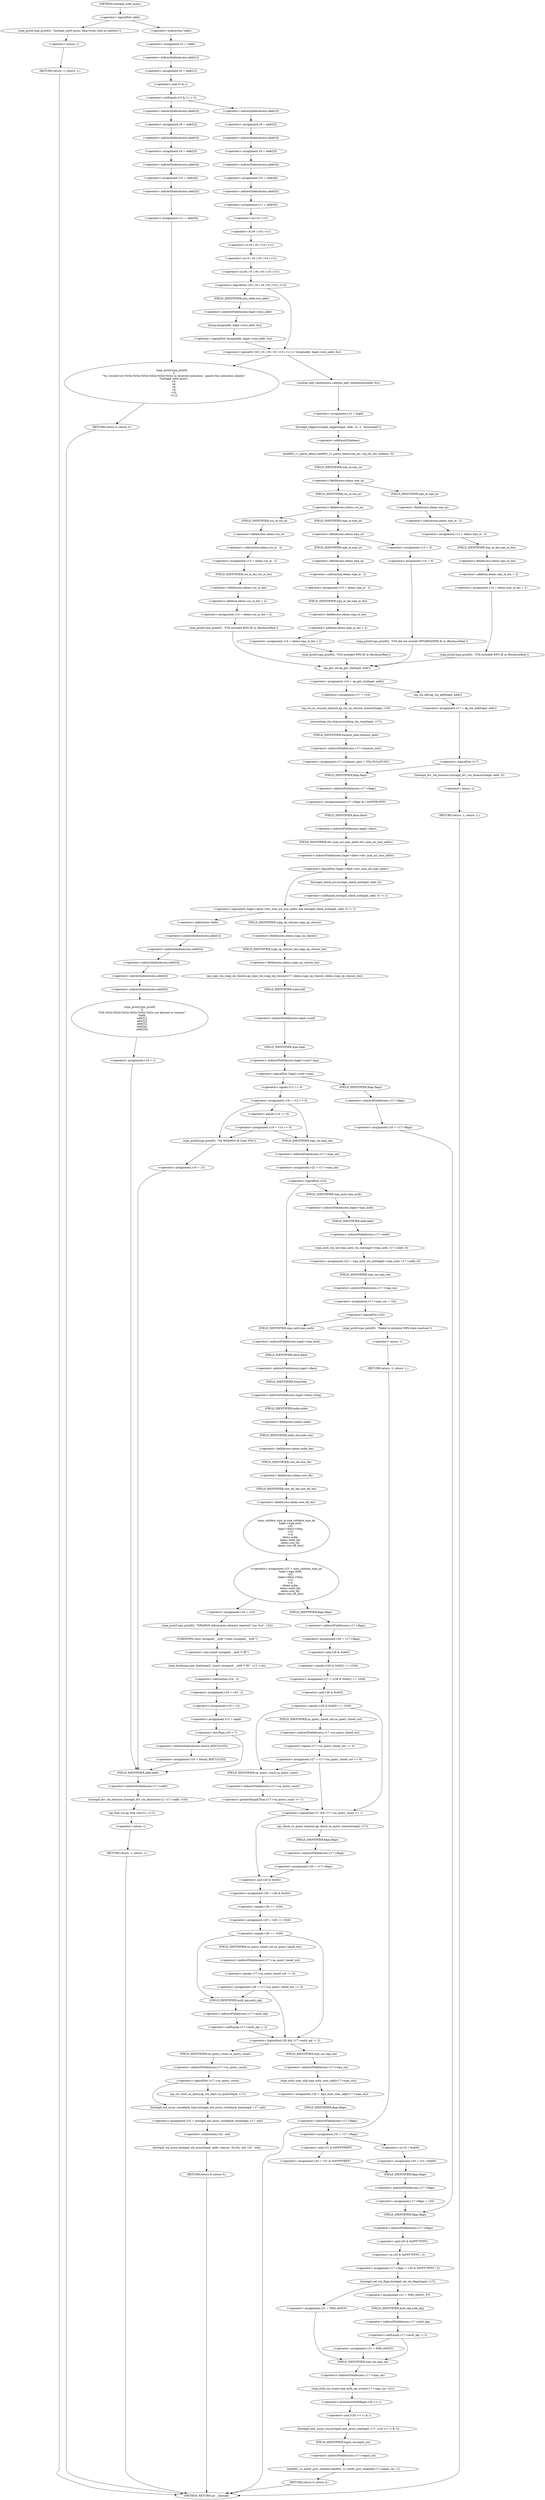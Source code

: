 digraph hostapd_notif_assoc {  
"1000165" [label = "(<operator>.logicalNot,!addr)" ]
"1000168" [label = "(wpa_printf,wpa_printf(2, \"hostapd_notif_assoc: Skip event with no address\"))" ]
"1000171" [label = "(RETURN,return -1;,return -1;)" ]
"1000172" [label = "(<operator>.minus,-1)" ]
"1000174" [label = "(<operator>.assignment,v5 = *addr)" ]
"1000176" [label = "(<operator>.indirection,*addr)" ]
"1000178" [label = "(<operator>.assignment,v6 = addr[1])" ]
"1000180" [label = "(<operator>.indirectIndexAccess,addr[1])" ]
"1000184" [label = "(<operator>.notEquals,(v5 & 1) != 0)" ]
"1000185" [label = "(<operator>.and,v5 & 1)" ]
"1000190" [label = "(<operator>.assignment,v8 = addr[2])" ]
"1000192" [label = "(<operator>.indirectIndexAccess,addr[2])" ]
"1000195" [label = "(<operator>.assignment,v9 = addr[3])" ]
"1000197" [label = "(<operator>.indirectIndexAccess,addr[3])" ]
"1000200" [label = "(<operator>.assignment,v10 = addr[4])" ]
"1000202" [label = "(<operator>.indirectIndexAccess,addr[4])" ]
"1000205" [label = "(<operator>.assignment,v11 = addr[5])" ]
"1000207" [label = "(<operator>.indirectIndexAccess,addr[5])" ]
"1000211" [label = "(wpa_printf,wpa_printf(\n      2,\n      \"%s: Invalid SA=%02x:%02x:%02x:%02x:%02x:%02x in received indication - ignore this indication silently\",\n      \"hostapd_notif_assoc\",\n      v5,\n      v6,\n      v8,\n      v9,\n      v10,\n      v11))" ]
"1000221" [label = "(RETURN,return 0;,return 0;)" ]
"1000223" [label = "(<operator>.assignment,v8 = addr[2])" ]
"1000225" [label = "(<operator>.indirectIndexAccess,addr[2])" ]
"1000228" [label = "(<operator>.assignment,v9 = addr[3])" ]
"1000230" [label = "(<operator>.indirectIndexAccess,addr[3])" ]
"1000233" [label = "(<operator>.assignment,v10 = addr[4])" ]
"1000235" [label = "(<operator>.indirectIndexAccess,addr[4])" ]
"1000238" [label = "(<operator>.assignment,v11 = addr[5])" ]
"1000240" [label = "(<operator>.indirectIndexAccess,addr[5])" ]
"1000244" [label = "(<operator>.logicalOr,!(v6 | v5 | v8 | v9 | v10 | v11) || !bcmp(addr, hapd->own_addr, 6u))" ]
"1000245" [label = "(<operator>.logicalNot,!(v6 | v5 | v8 | v9 | v10 | v11))" ]
"1000246" [label = "(<operator>.or,v6 | v5 | v8 | v9 | v10 | v11)" ]
"1000248" [label = "(<operator>.or,v5 | v8 | v9 | v10 | v11)" ]
"1000250" [label = "(<operator>.or,v8 | v9 | v10 | v11)" ]
"1000252" [label = "(<operator>.or,v9 | v10 | v11)" ]
"1000254" [label = "(<operator>.or,v10 | v11)" ]
"1000257" [label = "(<operator>.logicalNot,!bcmp(addr, hapd->own_addr, 6u))" ]
"1000258" [label = "(bcmp,bcmp(addr, hapd->own_addr, 6u))" ]
"1000260" [label = "(<operator>.indirectFieldAccess,hapd->own_addr)" ]
"1000262" [label = "(FIELD_IDENTIFIER,own_addr,own_addr)" ]
"1000265" [label = "(random_add_randomness,random_add_randomness(addr, 6u))" ]
"1000268" [label = "(<operator>.assignment,v12 = hapd)" ]
"1000271" [label = "(hostapd_logger,hostapd_logger(hapd, addr, 1u, 2, \"associated\"))" ]
"1000277" [label = "(ieee802_11_parse_elems,ieee802_11_parse_elems(req_ies, req_ies_len, &elems, 0))" ]
"1000280" [label = "(<operator>.addressOf,&elems)" ]
"1000284" [label = "(<operator>.fieldAccess,elems.wps_ie)" ]
"1000286" [label = "(FIELD_IDENTIFIER,wps_ie,wps_ie)" ]
"1000288" [label = "(<operator>.assignment,v13 = elems.wps_ie - 2)" ]
"1000290" [label = "(<operator>.subtraction,elems.wps_ie - 2)" ]
"1000291" [label = "(<operator>.fieldAccess,elems.wps_ie)" ]
"1000293" [label = "(FIELD_IDENTIFIER,wps_ie,wps_ie)" ]
"1000295" [label = "(<operator>.assignment,v14 = elems.wps_ie_len + 2)" ]
"1000297" [label = "(<operator>.addition,elems.wps_ie_len + 2)" ]
"1000298" [label = "(<operator>.fieldAccess,elems.wps_ie_len)" ]
"1000300" [label = "(FIELD_IDENTIFIER,wps_ie_len,wps_ie_len)" ]
"1000302" [label = "(wpa_printf,wpa_printf(2, \"STA included WPS IE in (Re)AssocReq\"))" ]
"1000307" [label = "(<operator>.fieldAccess,elems.rsn_ie)" ]
"1000309" [label = "(FIELD_IDENTIFIER,rsn_ie,rsn_ie)" ]
"1000311" [label = "(<operator>.assignment,v13 = elems.rsn_ie - 2)" ]
"1000313" [label = "(<operator>.subtraction,elems.rsn_ie - 2)" ]
"1000314" [label = "(<operator>.fieldAccess,elems.rsn_ie)" ]
"1000316" [label = "(FIELD_IDENTIFIER,rsn_ie,rsn_ie)" ]
"1000318" [label = "(<operator>.assignment,v14 = elems.rsn_ie_len + 2)" ]
"1000320" [label = "(<operator>.addition,elems.rsn_ie_len + 2)" ]
"1000321" [label = "(<operator>.fieldAccess,elems.rsn_ie_len)" ]
"1000323" [label = "(FIELD_IDENTIFIER,rsn_ie_len,rsn_ie_len)" ]
"1000325" [label = "(wpa_printf,wpa_printf(2, \"STA included RSN IE in (Re)AssocReq\"))" ]
"1000330" [label = "(<operator>.fieldAccess,elems.wpa_ie)" ]
"1000332" [label = "(FIELD_IDENTIFIER,wpa_ie,wpa_ie)" ]
"1000334" [label = "(<operator>.assignment,v13 = elems.wpa_ie - 2)" ]
"1000336" [label = "(<operator>.subtraction,elems.wpa_ie - 2)" ]
"1000337" [label = "(<operator>.fieldAccess,elems.wpa_ie)" ]
"1000339" [label = "(FIELD_IDENTIFIER,wpa_ie,wpa_ie)" ]
"1000341" [label = "(<operator>.assignment,v14 = elems.wpa_ie_len + 2)" ]
"1000343" [label = "(<operator>.addition,elems.wpa_ie_len + 2)" ]
"1000344" [label = "(<operator>.fieldAccess,elems.wpa_ie_len)" ]
"1000346" [label = "(FIELD_IDENTIFIER,wpa_ie_len,wpa_ie_len)" ]
"1000348" [label = "(wpa_printf,wpa_printf(2, \"STA included WPA IE in (Re)AssocReq\"))" ]
"1000353" [label = "(<operator>.assignment,v13 = 0)" ]
"1000356" [label = "(<operator>.assignment,v14 = 0)" ]
"1000359" [label = "(wpa_printf,wpa_printf(2, \"STA did not include WPS/RSN/WPA IE in (Re)AssocReq\"))" ]
"1000362" [label = "(<operator>.assignment,v16 = ap_get_sta(hapd, addr))" ]
"1000364" [label = "(ap_get_sta,ap_get_sta(hapd, addr))" ]
"1000370" [label = "(<operator>.assignment,v17 = v16)" ]
"1000373" [label = "(ap_sta_no_session_timeout,ap_sta_no_session_timeout(hapd, v16))" ]
"1000376" [label = "(accounting_sta_stop,accounting_sta_stop(hapd, v17))" ]
"1000379" [label = "(<operator>.assignment,v17->timeout_next = STA_NULLFUNC)" ]
"1000380" [label = "(<operator>.indirectFieldAccess,v17->timeout_next)" ]
"1000382" [label = "(FIELD_IDENTIFIER,timeout_next,timeout_next)" ]
"1000386" [label = "(<operator>.assignment,v17 = ap_sta_add(hapd, addr))" ]
"1000388" [label = "(ap_sta_add,ap_sta_add(hapd, addr))" ]
"1000392" [label = "(<operator>.logicalNot,!v17)" ]
"1000395" [label = "(hostapd_drv_sta_disassoc,hostapd_drv_sta_disassoc(hapd, addr, 5))" ]
"1000399" [label = "(RETURN,return -1;,return -1;)" ]
"1000400" [label = "(<operator>.minus,-1)" ]
"1000402" [label = "(<operators>.assignmentAnd,v17->flags &= 0xFFFECFFF)" ]
"1000403" [label = "(<operator>.indirectFieldAccess,v17->flags)" ]
"1000405" [label = "(FIELD_IDENTIFIER,flags,flags)" ]
"1000408" [label = "(<operator>.logicalAnd,!hapd->iface->drv_max_acl_mac_addrs && hostapd_check_acl(hapd, addr, 0) != 1)" ]
"1000409" [label = "(<operator>.logicalNot,!hapd->iface->drv_max_acl_mac_addrs)" ]
"1000410" [label = "(<operator>.indirectFieldAccess,hapd->iface->drv_max_acl_mac_addrs)" ]
"1000411" [label = "(<operator>.indirectFieldAccess,hapd->iface)" ]
"1000413" [label = "(FIELD_IDENTIFIER,iface,iface)" ]
"1000414" [label = "(FIELD_IDENTIFIER,drv_max_acl_mac_addrs,drv_max_acl_mac_addrs)" ]
"1000415" [label = "(<operator>.notEquals,hostapd_check_acl(hapd, addr, 0) != 1)" ]
"1000416" [label = "(hostapd_check_acl,hostapd_check_acl(hapd, addr, 0))" ]
"1000422" [label = "(wpa_printf,wpa_printf(\n      3,\n      \"STA %02x:%02x:%02x:%02x:%02x:%02x not allowed to connect\",\n      *addr,\n      addr[1],\n      addr[2],\n      addr[3],\n      addr[4],\n      addr[5]))" ]
"1000425" [label = "(<operator>.indirection,*addr)" ]
"1000427" [label = "(<operator>.indirectIndexAccess,addr[1])" ]
"1000430" [label = "(<operator>.indirectIndexAccess,addr[2])" ]
"1000433" [label = "(<operator>.indirectIndexAccess,addr[3])" ]
"1000436" [label = "(<operator>.indirectIndexAccess,addr[4])" ]
"1000439" [label = "(<operator>.indirectIndexAccess,addr[5])" ]
"1000442" [label = "(<operator>.assignment,v19 = 1)" ]
"1000446" [label = "(ap_copy_sta_supp_op_classes,ap_copy_sta_supp_op_classes(v17, elems.supp_op_classes, elems.supp_op_classes_len))" ]
"1000448" [label = "(<operator>.fieldAccess,elems.supp_op_classes)" ]
"1000450" [label = "(FIELD_IDENTIFIER,supp_op_classes,supp_op_classes)" ]
"1000451" [label = "(<operator>.fieldAccess,elems.supp_op_classes_len)" ]
"1000453" [label = "(FIELD_IDENTIFIER,supp_op_classes_len,supp_op_classes_len)" ]
"1000455" [label = "(<operator>.logicalNot,!hapd->conf->wpa)" ]
"1000456" [label = "(<operator>.indirectFieldAccess,hapd->conf->wpa)" ]
"1000457" [label = "(<operator>.indirectFieldAccess,hapd->conf)" ]
"1000459" [label = "(FIELD_IDENTIFIER,conf,conf)" ]
"1000460" [label = "(FIELD_IDENTIFIER,wpa,wpa)" ]
"1000462" [label = "(<operator>.assignment,v20 = v17->flags)" ]
"1000464" [label = "(<operator>.indirectFieldAccess,v17->flags)" ]
"1000466" [label = "(FIELD_IDENTIFIER,flags,flags)" ]
"1000468" [label = "(<operator>.assignment,v18 = v13 == 0)" ]
"1000470" [label = "(<operator>.equals,v13 == 0)" ]
"1000475" [label = "(<operator>.assignment,v18 = v14 == 0)" ]
"1000477" [label = "(<operator>.equals,v14 == 0)" ]
"1000483" [label = "(wpa_printf,wpa_printf(2, \"No WPA/RSN IE from STA\"))" ]
"1000486" [label = "(<operator>.assignment,v19 = 13)" ]
"1000490" [label = "(hostapd_drv_sta_disassoc,hostapd_drv_sta_disassoc(v12, v17->addr, v19))" ]
"1000492" [label = "(<operator>.indirectFieldAccess,v17->addr)" ]
"1000494" [label = "(FIELD_IDENTIFIER,addr,addr)" ]
"1000496" [label = "(ap_free_sta,ap_free_sta(v12, v17))" ]
"1000499" [label = "(RETURN,return -1;,return -1;)" ]
"1000500" [label = "(<operator>.minus,-1)" ]
"1000502" [label = "(<operator>.assignment,v22 = v17->wpa_sm)" ]
"1000504" [label = "(<operator>.indirectFieldAccess,v17->wpa_sm)" ]
"1000506" [label = "(FIELD_IDENTIFIER,wpa_sm,wpa_sm)" ]
"1000508" [label = "(<operator>.logicalNot,!v22)" ]
"1000511" [label = "(<operator>.assignment,v22 = wpa_auth_sta_init(hapd->wpa_auth, v17->addr, 0))" ]
"1000513" [label = "(wpa_auth_sta_init,wpa_auth_sta_init(hapd->wpa_auth, v17->addr, 0))" ]
"1000514" [label = "(<operator>.indirectFieldAccess,hapd->wpa_auth)" ]
"1000516" [label = "(FIELD_IDENTIFIER,wpa_auth,wpa_auth)" ]
"1000517" [label = "(<operator>.indirectFieldAccess,v17->addr)" ]
"1000519" [label = "(FIELD_IDENTIFIER,addr,addr)" ]
"1000521" [label = "(<operator>.assignment,v17->wpa_sm = v22)" ]
"1000522" [label = "(<operator>.indirectFieldAccess,v17->wpa_sm)" ]
"1000524" [label = "(FIELD_IDENTIFIER,wpa_sm,wpa_sm)" ]
"1000527" [label = "(<operator>.logicalNot,!v22)" ]
"1000530" [label = "(wpa_printf,wpa_printf(5, \"Failed to initialize WPA state machine\"))" ]
"1000533" [label = "(RETURN,return -1;,return -1;)" ]
"1000534" [label = "(<operator>.minus,-1)" ]
"1000536" [label = "(<operator>.assignment,v23 = wpa_validate_wpa_ie(\n          hapd->wpa_auth,\n          v22,\n          hapd->iface->freq,\n          v13,\n          v14,\n          elems.mdie,\n          elems.mdie_len,\n          elems.owe_dh,\n          elems.owe_dh_len))" ]
"1000538" [label = "(wpa_validate_wpa_ie,wpa_validate_wpa_ie(\n          hapd->wpa_auth,\n          v22,\n          hapd->iface->freq,\n          v13,\n          v14,\n          elems.mdie,\n          elems.mdie_len,\n          elems.owe_dh,\n          elems.owe_dh_len))" ]
"1000539" [label = "(<operator>.indirectFieldAccess,hapd->wpa_auth)" ]
"1000541" [label = "(FIELD_IDENTIFIER,wpa_auth,wpa_auth)" ]
"1000543" [label = "(<operator>.indirectFieldAccess,hapd->iface->freq)" ]
"1000544" [label = "(<operator>.indirectFieldAccess,hapd->iface)" ]
"1000546" [label = "(FIELD_IDENTIFIER,iface,iface)" ]
"1000547" [label = "(FIELD_IDENTIFIER,freq,freq)" ]
"1000550" [label = "(<operator>.fieldAccess,elems.mdie)" ]
"1000552" [label = "(FIELD_IDENTIFIER,mdie,mdie)" ]
"1000553" [label = "(<operator>.fieldAccess,elems.mdie_len)" ]
"1000555" [label = "(FIELD_IDENTIFIER,mdie_len,mdie_len)" ]
"1000556" [label = "(<operator>.fieldAccess,elems.owe_dh)" ]
"1000558" [label = "(FIELD_IDENTIFIER,owe_dh,owe_dh)" ]
"1000559" [label = "(<operator>.fieldAccess,elems.owe_dh_len)" ]
"1000561" [label = "(FIELD_IDENTIFIER,owe_dh_len,owe_dh_len)" ]
"1000565" [label = "(<operator>.assignment,v24 = v23)" ]
"1000568" [label = "(wpa_printf,wpa_printf(2, \"WPA/RSN information element rejected? (res %u)\", v23))" ]
"1000572" [label = "(wpa_hexdump,wpa_hexdump(2, (const unsigned __int8 *)\"IE\", v13, v14))" ]
"1000574" [label = "(<operator>.cast,(const unsigned __int8 *)\"IE\")" ]
"1000575" [label = "(UNKNOWN,const unsigned __int8 *,const unsigned __int8 *)" ]
"1000579" [label = "(<operator>.assignment,v25 = v24 - 2)" ]
"1000581" [label = "(<operator>.subtraction,v24 - 2)" ]
"1000584" [label = "(<operator>.assignment,v19 = 13)" ]
"1000587" [label = "(<operator>.assignment,v12 = hapd)" ]
"1000591" [label = "(<operator>.lessThan,v25 < 7)" ]
"1000594" [label = "(<operator>.assignment,v19 = dword_9EE7C[v25])" ]
"1000596" [label = "(<operator>.indirectIndexAccess,dword_9EE7C[v25])" ]
"1000600" [label = "(<operator>.assignment,v26 = v17->flags)" ]
"1000602" [label = "(<operator>.indirectFieldAccess,v17->flags)" ]
"1000604" [label = "(FIELD_IDENTIFIER,flags,flags)" ]
"1000605" [label = "(<operator>.assignment,v27 = (v26 & 0x402) == 1026)" ]
"1000607" [label = "(<operator>.equals,(v26 & 0x402) == 1026)" ]
"1000608" [label = "(<operator>.and,v26 & 0x402)" ]
"1000613" [label = "(<operator>.equals,(v26 & 0x402) == 1026)" ]
"1000614" [label = "(<operator>.and,v26 & 0x402)" ]
"1000618" [label = "(<operator>.assignment,v27 = v17->sa_query_timed_out == 0)" ]
"1000620" [label = "(<operator>.equals,v17->sa_query_timed_out == 0)" ]
"1000621" [label = "(<operator>.indirectFieldAccess,v17->sa_query_timed_out)" ]
"1000623" [label = "(FIELD_IDENTIFIER,sa_query_timed_out,sa_query_timed_out)" ]
"1000626" [label = "(<operator>.logicalAnd,v27 && v17->sa_query_count >= 1)" ]
"1000628" [label = "(<operator>.greaterEqualsThan,v17->sa_query_count >= 1)" ]
"1000629" [label = "(<operator>.indirectFieldAccess,v17->sa_query_count)" ]
"1000631" [label = "(FIELD_IDENTIFIER,sa_query_count,sa_query_count)" ]
"1000634" [label = "(ap_check_sa_query_timeout,ap_check_sa_query_timeout(hapd, v17))" ]
"1000637" [label = "(<operator>.assignment,v26 = v17->flags)" ]
"1000639" [label = "(<operator>.indirectFieldAccess,v17->flags)" ]
"1000641" [label = "(FIELD_IDENTIFIER,flags,flags)" ]
"1000642" [label = "(<operator>.assignment,v28 = v26 & 0x402)" ]
"1000644" [label = "(<operator>.and,v26 & 0x402)" ]
"1000647" [label = "(<operator>.assignment,v29 = v28 == 1026)" ]
"1000649" [label = "(<operator>.equals,v28 == 1026)" ]
"1000653" [label = "(<operator>.equals,v28 == 1026)" ]
"1000656" [label = "(<operator>.assignment,v29 = v17->sa_query_timed_out == 0)" ]
"1000658" [label = "(<operator>.equals,v17->sa_query_timed_out == 0)" ]
"1000659" [label = "(<operator>.indirectFieldAccess,v17->sa_query_timed_out)" ]
"1000661" [label = "(FIELD_IDENTIFIER,sa_query_timed_out,sa_query_timed_out)" ]
"1000664" [label = "(<operator>.logicalAnd,v29 && v17->auth_alg != 2)" ]
"1000666" [label = "(<operator>.notEquals,v17->auth_alg != 2)" ]
"1000667" [label = "(<operator>.indirectFieldAccess,v17->auth_alg)" ]
"1000669" [label = "(FIELD_IDENTIFIER,auth_alg,auth_alg)" ]
"1000673" [label = "(<operator>.logicalNot,!v17->sa_query_count)" ]
"1000674" [label = "(<operator>.indirectFieldAccess,v17->sa_query_count)" ]
"1000676" [label = "(FIELD_IDENTIFIER,sa_query_count,sa_query_count)" ]
"1000677" [label = "(ap_sta_start_sa_query,ap_sta_start_sa_query(hapd, v17))" ]
"1000680" [label = "(<operator>.assignment,v32 = hostapd_eid_assoc_comeback_time(hapd, v17, eid))" ]
"1000682" [label = "(hostapd_eid_assoc_comeback_time,hostapd_eid_assoc_comeback_time(hapd, v17, eid))" ]
"1000686" [label = "(hostapd_sta_assoc,hostapd_sta_assoc(hapd, addr, reassoc, 0x1Eu, eid, v32 - eid))" ]
"1000692" [label = "(<operator>.subtraction,v32 - eid)" ]
"1000695" [label = "(RETURN,return 0;,return 0;)" ]
"1000697" [label = "(<operator>.assignment,v30 = wpa_auth_uses_mfp(v17->wpa_sm))" ]
"1000699" [label = "(wpa_auth_uses_mfp,wpa_auth_uses_mfp(v17->wpa_sm))" ]
"1000700" [label = "(<operator>.indirectFieldAccess,v17->wpa_sm)" ]
"1000702" [label = "(FIELD_IDENTIFIER,wpa_sm,wpa_sm)" ]
"1000703" [label = "(<operator>.assignment,v31 = v17->flags)" ]
"1000705" [label = "(<operator>.indirectFieldAccess,v17->flags)" ]
"1000707" [label = "(FIELD_IDENTIFIER,flags,flags)" ]
"1000710" [label = "(<operator>.assignment,v20 = v31 | 0x400)" ]
"1000712" [label = "(<operator>.or,v31 | 0x400)" ]
"1000716" [label = "(<operator>.assignment,v20 = v31 & 0xFFFFFBFF)" ]
"1000718" [label = "(<operator>.and,v31 & 0xFFFFFBFF)" ]
"1000721" [label = "(<operator>.assignment,v17->flags = v20)" ]
"1000722" [label = "(<operator>.indirectFieldAccess,v17->flags)" ]
"1000724" [label = "(FIELD_IDENTIFIER,flags,flags)" ]
"1000727" [label = "(<operator>.assignment,v17->flags = v20 & 0xFFF7FFFC | 3)" ]
"1000728" [label = "(<operator>.indirectFieldAccess,v17->flags)" ]
"1000730" [label = "(FIELD_IDENTIFIER,flags,flags)" ]
"1000731" [label = "(<operator>.or,v20 & 0xFFF7FFFC | 3)" ]
"1000732" [label = "(<operator>.and,v20 & 0xFFF7FFFC)" ]
"1000736" [label = "(hostapd_set_sta_flags,hostapd_set_sta_flags(hapd, v17))" ]
"1000742" [label = "(<operator>.assignment,v21 = WPA_ASSOC_FT)" ]
"1000746" [label = "(<operator>.notEquals,v17->auth_alg != 2)" ]
"1000747" [label = "(<operator>.indirectFieldAccess,v17->auth_alg)" ]
"1000749" [label = "(FIELD_IDENTIFIER,auth_alg,auth_alg)" ]
"1000751" [label = "(<operator>.assignment,v21 = WPA_ASSOC)" ]
"1000756" [label = "(<operator>.assignment,v21 = WPA_ASSOC)" ]
"1000759" [label = "(wpa_auth_sm_event,wpa_auth_sm_event(v17->wpa_sm, v21))" ]
"1000760" [label = "(<operator>.indirectFieldAccess,v17->wpa_sm)" ]
"1000762" [label = "(FIELD_IDENTIFIER,wpa_sm,wpa_sm)" ]
"1000764" [label = "(hostapd_new_assoc_sta,hostapd_new_assoc_sta(hapd, v17, (v20 >> 1) & 1))" ]
"1000767" [label = "(<operator>.and,(v20 >> 1) & 1)" ]
"1000768" [label = "(<operator>.arithmeticShiftRight,v20 >> 1)" ]
"1000772" [label = "(ieee802_1x_notify_port_enabled,ieee802_1x_notify_port_enabled(v17->eapol_sm, 1))" ]
"1000773" [label = "(<operator>.indirectFieldAccess,v17->eapol_sm)" ]
"1000775" [label = "(FIELD_IDENTIFIER,eapol_sm,eapol_sm)" ]
"1000777" [label = "(RETURN,return 0;,return 0;)" ]
"1000129" [label = "(METHOD,hostapd_notif_assoc)" ]
"1000779" [label = "(METHOD_RETURN,int __fastcall)" ]
  "1000165" -> "1000168" 
  "1000165" -> "1000176" 
  "1000168" -> "1000172" 
  "1000171" -> "1000779" 
  "1000172" -> "1000171" 
  "1000174" -> "1000180" 
  "1000176" -> "1000174" 
  "1000178" -> "1000185" 
  "1000180" -> "1000178" 
  "1000184" -> "1000192" 
  "1000184" -> "1000225" 
  "1000185" -> "1000184" 
  "1000190" -> "1000197" 
  "1000192" -> "1000190" 
  "1000195" -> "1000202" 
  "1000197" -> "1000195" 
  "1000200" -> "1000207" 
  "1000202" -> "1000200" 
  "1000205" -> "1000211" 
  "1000207" -> "1000205" 
  "1000211" -> "1000221" 
  "1000221" -> "1000779" 
  "1000223" -> "1000230" 
  "1000225" -> "1000223" 
  "1000228" -> "1000235" 
  "1000230" -> "1000228" 
  "1000233" -> "1000240" 
  "1000235" -> "1000233" 
  "1000238" -> "1000254" 
  "1000240" -> "1000238" 
  "1000244" -> "1000211" 
  "1000244" -> "1000265" 
  "1000245" -> "1000244" 
  "1000245" -> "1000262" 
  "1000246" -> "1000245" 
  "1000248" -> "1000246" 
  "1000250" -> "1000248" 
  "1000252" -> "1000250" 
  "1000254" -> "1000252" 
  "1000257" -> "1000244" 
  "1000258" -> "1000257" 
  "1000260" -> "1000258" 
  "1000262" -> "1000260" 
  "1000265" -> "1000268" 
  "1000268" -> "1000271" 
  "1000271" -> "1000280" 
  "1000277" -> "1000286" 
  "1000280" -> "1000277" 
  "1000284" -> "1000293" 
  "1000284" -> "1000309" 
  "1000286" -> "1000284" 
  "1000288" -> "1000300" 
  "1000290" -> "1000288" 
  "1000291" -> "1000290" 
  "1000293" -> "1000291" 
  "1000295" -> "1000302" 
  "1000297" -> "1000295" 
  "1000298" -> "1000297" 
  "1000300" -> "1000298" 
  "1000302" -> "1000364" 
  "1000307" -> "1000316" 
  "1000307" -> "1000332" 
  "1000309" -> "1000307" 
  "1000311" -> "1000323" 
  "1000313" -> "1000311" 
  "1000314" -> "1000313" 
  "1000316" -> "1000314" 
  "1000318" -> "1000325" 
  "1000320" -> "1000318" 
  "1000321" -> "1000320" 
  "1000323" -> "1000321" 
  "1000325" -> "1000364" 
  "1000330" -> "1000339" 
  "1000330" -> "1000353" 
  "1000332" -> "1000330" 
  "1000334" -> "1000346" 
  "1000336" -> "1000334" 
  "1000337" -> "1000336" 
  "1000339" -> "1000337" 
  "1000341" -> "1000348" 
  "1000343" -> "1000341" 
  "1000344" -> "1000343" 
  "1000346" -> "1000344" 
  "1000348" -> "1000364" 
  "1000353" -> "1000356" 
  "1000356" -> "1000359" 
  "1000359" -> "1000364" 
  "1000362" -> "1000370" 
  "1000362" -> "1000388" 
  "1000364" -> "1000362" 
  "1000370" -> "1000373" 
  "1000373" -> "1000376" 
  "1000376" -> "1000382" 
  "1000379" -> "1000405" 
  "1000380" -> "1000379" 
  "1000382" -> "1000380" 
  "1000386" -> "1000392" 
  "1000388" -> "1000386" 
  "1000392" -> "1000395" 
  "1000392" -> "1000405" 
  "1000395" -> "1000400" 
  "1000399" -> "1000779" 
  "1000400" -> "1000399" 
  "1000402" -> "1000413" 
  "1000403" -> "1000402" 
  "1000405" -> "1000403" 
  "1000408" -> "1000425" 
  "1000408" -> "1000450" 
  "1000409" -> "1000408" 
  "1000409" -> "1000416" 
  "1000410" -> "1000409" 
  "1000411" -> "1000414" 
  "1000413" -> "1000411" 
  "1000414" -> "1000410" 
  "1000415" -> "1000408" 
  "1000416" -> "1000415" 
  "1000422" -> "1000442" 
  "1000425" -> "1000427" 
  "1000427" -> "1000430" 
  "1000430" -> "1000433" 
  "1000433" -> "1000436" 
  "1000436" -> "1000439" 
  "1000439" -> "1000422" 
  "1000442" -> "1000494" 
  "1000446" -> "1000459" 
  "1000448" -> "1000453" 
  "1000450" -> "1000448" 
  "1000451" -> "1000446" 
  "1000453" -> "1000451" 
  "1000455" -> "1000466" 
  "1000455" -> "1000470" 
  "1000456" -> "1000455" 
  "1000457" -> "1000460" 
  "1000459" -> "1000457" 
  "1000460" -> "1000456" 
  "1000462" -> "1000730" 
  "1000464" -> "1000462" 
  "1000466" -> "1000464" 
  "1000468" -> "1000477" 
  "1000468" -> "1000483" 
  "1000468" -> "1000506" 
  "1000470" -> "1000468" 
  "1000475" -> "1000483" 
  "1000475" -> "1000506" 
  "1000477" -> "1000475" 
  "1000483" -> "1000486" 
  "1000486" -> "1000494" 
  "1000490" -> "1000496" 
  "1000492" -> "1000490" 
  "1000494" -> "1000492" 
  "1000496" -> "1000500" 
  "1000499" -> "1000779" 
  "1000500" -> "1000499" 
  "1000502" -> "1000508" 
  "1000504" -> "1000502" 
  "1000506" -> "1000504" 
  "1000508" -> "1000516" 
  "1000508" -> "1000541" 
  "1000511" -> "1000524" 
  "1000513" -> "1000511" 
  "1000514" -> "1000519" 
  "1000516" -> "1000514" 
  "1000517" -> "1000513" 
  "1000519" -> "1000517" 
  "1000521" -> "1000527" 
  "1000522" -> "1000521" 
  "1000524" -> "1000522" 
  "1000527" -> "1000530" 
  "1000527" -> "1000541" 
  "1000530" -> "1000534" 
  "1000533" -> "1000779" 
  "1000534" -> "1000533" 
  "1000536" -> "1000565" 
  "1000536" -> "1000604" 
  "1000538" -> "1000536" 
  "1000539" -> "1000546" 
  "1000541" -> "1000539" 
  "1000543" -> "1000552" 
  "1000544" -> "1000547" 
  "1000546" -> "1000544" 
  "1000547" -> "1000543" 
  "1000550" -> "1000555" 
  "1000552" -> "1000550" 
  "1000553" -> "1000558" 
  "1000555" -> "1000553" 
  "1000556" -> "1000561" 
  "1000558" -> "1000556" 
  "1000559" -> "1000538" 
  "1000561" -> "1000559" 
  "1000565" -> "1000568" 
  "1000568" -> "1000575" 
  "1000572" -> "1000581" 
  "1000574" -> "1000572" 
  "1000575" -> "1000574" 
  "1000579" -> "1000584" 
  "1000581" -> "1000579" 
  "1000584" -> "1000587" 
  "1000587" -> "1000591" 
  "1000591" -> "1000596" 
  "1000591" -> "1000494" 
  "1000594" -> "1000494" 
  "1000596" -> "1000594" 
  "1000600" -> "1000608" 
  "1000602" -> "1000600" 
  "1000604" -> "1000602" 
  "1000605" -> "1000614" 
  "1000607" -> "1000605" 
  "1000608" -> "1000607" 
  "1000613" -> "1000623" 
  "1000613" -> "1000626" 
  "1000613" -> "1000631" 
  "1000614" -> "1000613" 
  "1000618" -> "1000626" 
  "1000618" -> "1000631" 
  "1000620" -> "1000618" 
  "1000621" -> "1000620" 
  "1000623" -> "1000621" 
  "1000626" -> "1000634" 
  "1000626" -> "1000644" 
  "1000628" -> "1000626" 
  "1000629" -> "1000628" 
  "1000631" -> "1000629" 
  "1000634" -> "1000641" 
  "1000637" -> "1000644" 
  "1000639" -> "1000637" 
  "1000641" -> "1000639" 
  "1000642" -> "1000649" 
  "1000644" -> "1000642" 
  "1000647" -> "1000653" 
  "1000649" -> "1000647" 
  "1000653" -> "1000661" 
  "1000653" -> "1000664" 
  "1000653" -> "1000669" 
  "1000656" -> "1000664" 
  "1000656" -> "1000669" 
  "1000658" -> "1000656" 
  "1000659" -> "1000658" 
  "1000661" -> "1000659" 
  "1000664" -> "1000676" 
  "1000664" -> "1000702" 
  "1000666" -> "1000664" 
  "1000667" -> "1000666" 
  "1000669" -> "1000667" 
  "1000673" -> "1000677" 
  "1000673" -> "1000682" 
  "1000674" -> "1000673" 
  "1000676" -> "1000674" 
  "1000677" -> "1000682" 
  "1000680" -> "1000692" 
  "1000682" -> "1000680" 
  "1000686" -> "1000695" 
  "1000692" -> "1000686" 
  "1000695" -> "1000779" 
  "1000697" -> "1000707" 
  "1000699" -> "1000697" 
  "1000700" -> "1000699" 
  "1000702" -> "1000700" 
  "1000703" -> "1000712" 
  "1000703" -> "1000718" 
  "1000705" -> "1000703" 
  "1000707" -> "1000705" 
  "1000710" -> "1000724" 
  "1000712" -> "1000710" 
  "1000716" -> "1000724" 
  "1000718" -> "1000716" 
  "1000721" -> "1000730" 
  "1000722" -> "1000721" 
  "1000724" -> "1000722" 
  "1000727" -> "1000736" 
  "1000728" -> "1000732" 
  "1000730" -> "1000728" 
  "1000731" -> "1000727" 
  "1000732" -> "1000731" 
  "1000736" -> "1000742" 
  "1000736" -> "1000756" 
  "1000742" -> "1000749" 
  "1000746" -> "1000751" 
  "1000746" -> "1000762" 
  "1000747" -> "1000746" 
  "1000749" -> "1000747" 
  "1000751" -> "1000762" 
  "1000756" -> "1000762" 
  "1000759" -> "1000768" 
  "1000760" -> "1000759" 
  "1000762" -> "1000760" 
  "1000764" -> "1000775" 
  "1000767" -> "1000764" 
  "1000768" -> "1000767" 
  "1000772" -> "1000777" 
  "1000773" -> "1000772" 
  "1000775" -> "1000773" 
  "1000777" -> "1000779" 
  "1000129" -> "1000165" 
}
